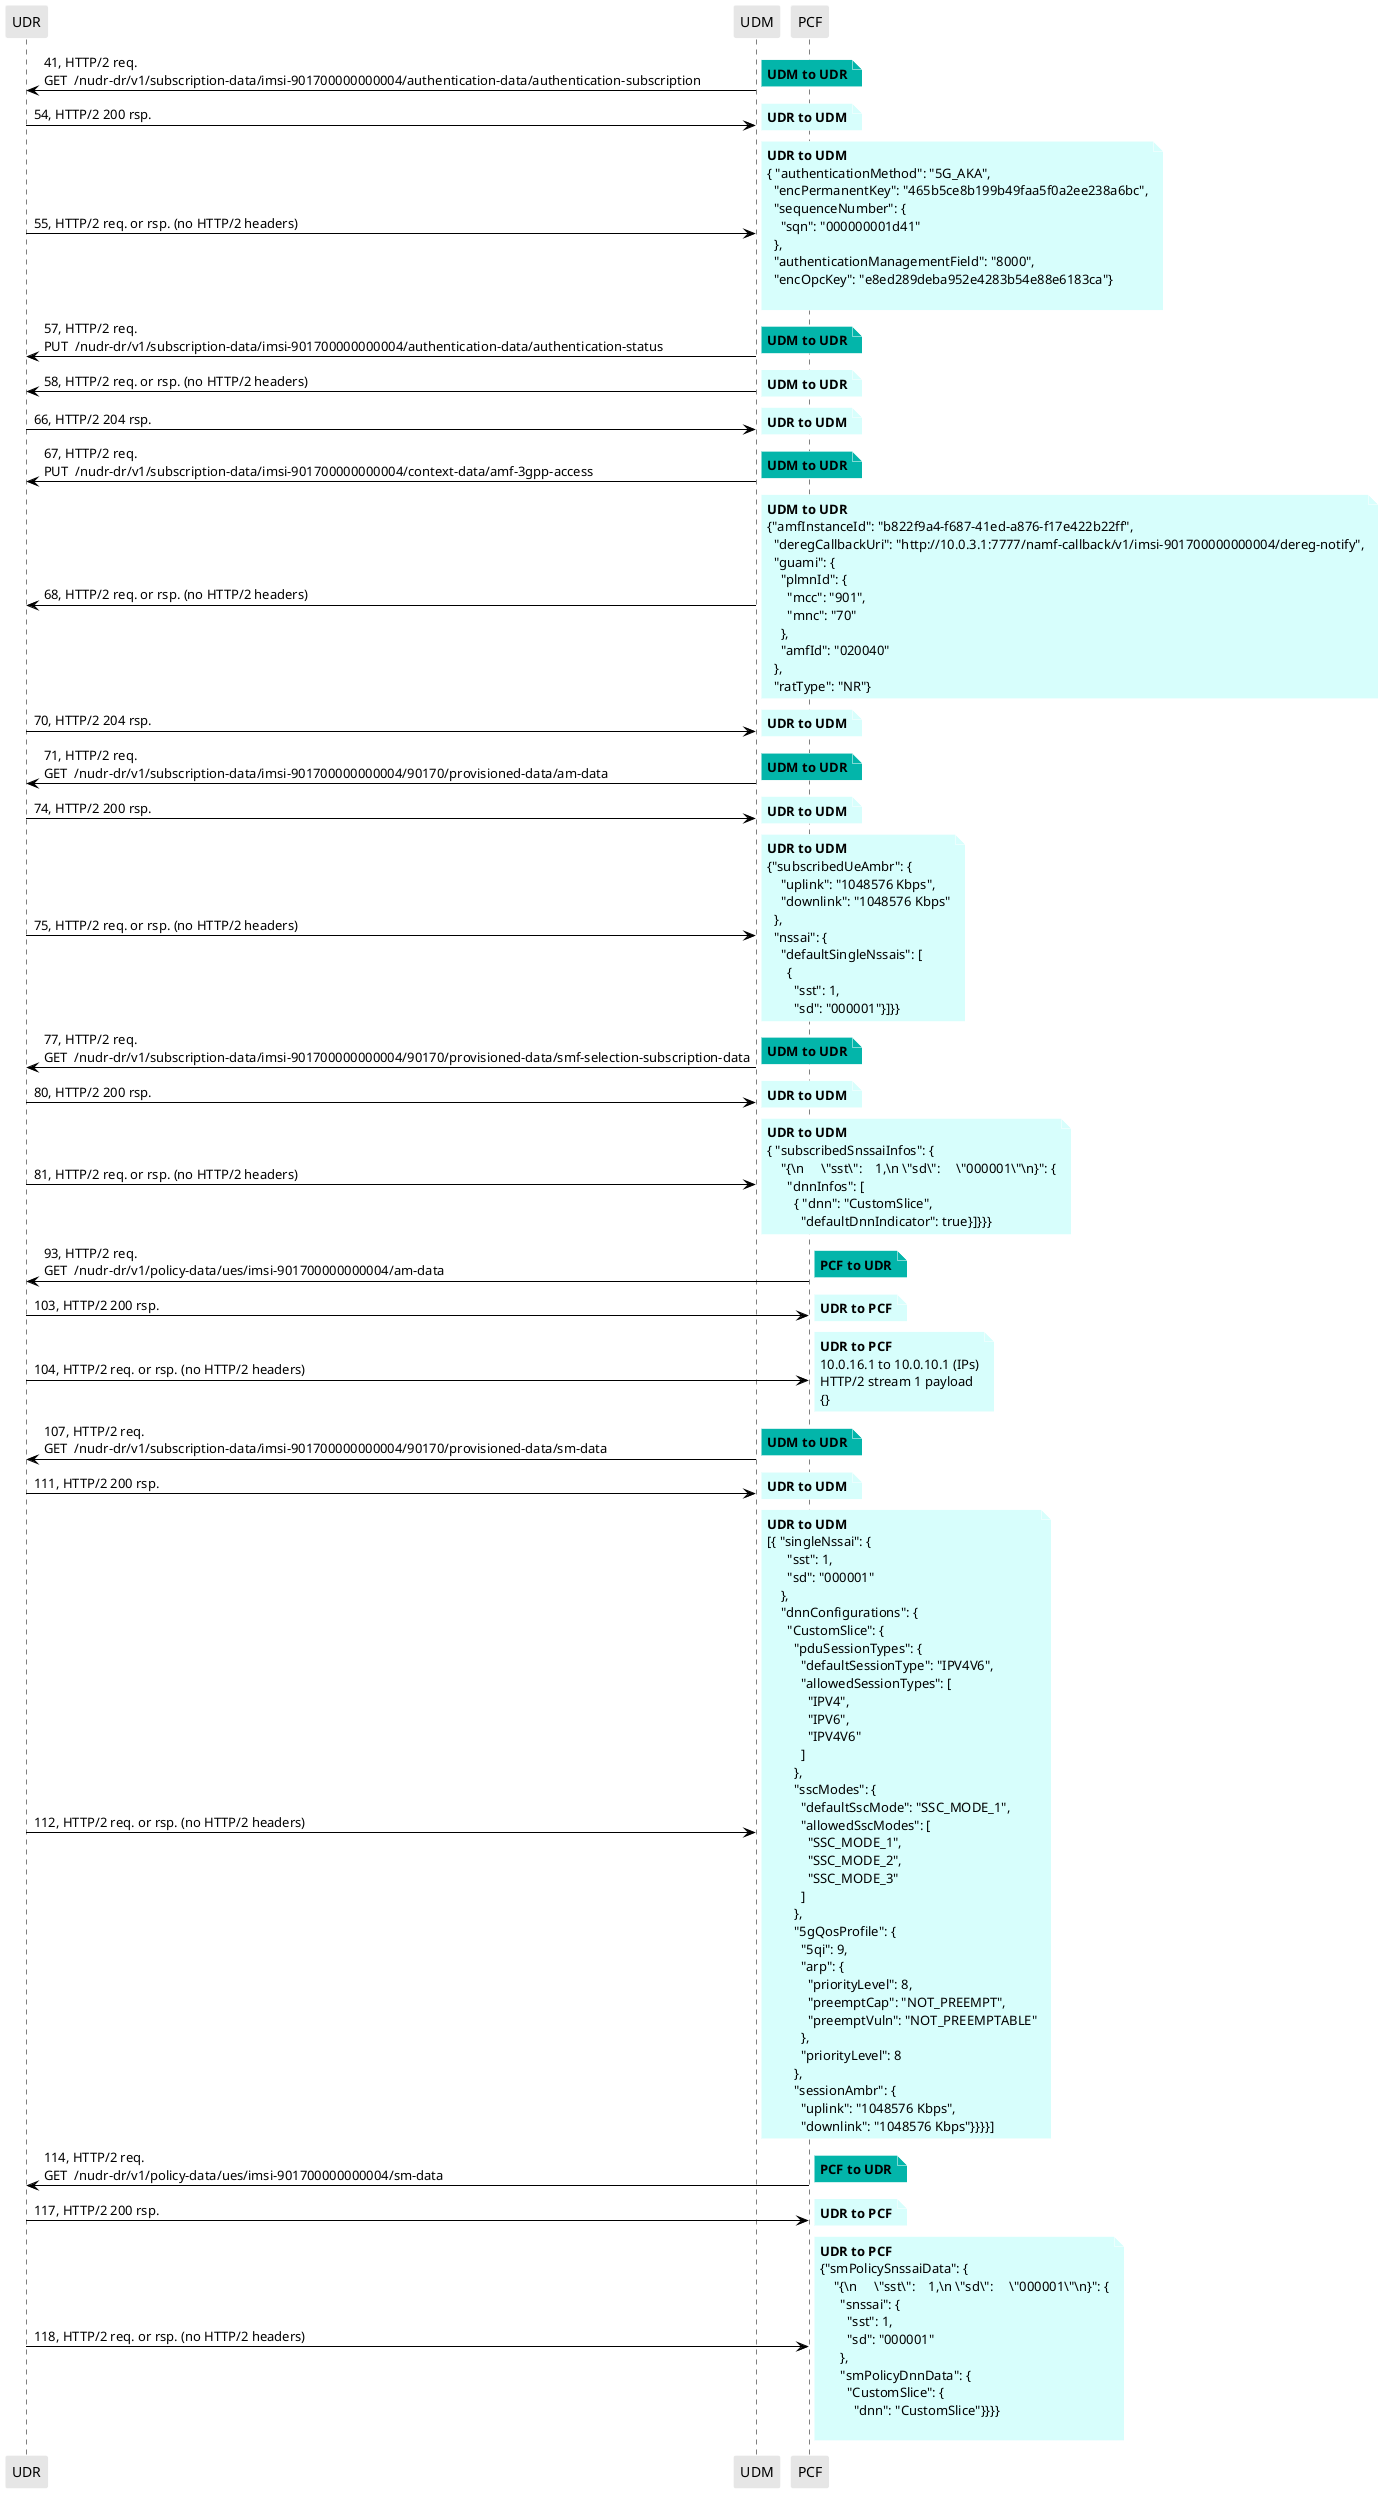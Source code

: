 @startuml
skinparam shadowing false
skinparam NoteBorderColor white
skinparam sequence {
    ArrowColor black
    LifeLineBorderColor black
    LifeLineBackgroundColor black
    ParticipantBorderColor white
    ParticipantBackgroundColor #e6e6e6
}
participant "UDR"
participant "UDM"
participant "PCF"

"UDM" -> "UDR": 41, HTTP/2 req.\nGET  /nudr-dr/v1/subscription-data/imsi-901700000000004/authentication-data/authentication-subscription

note right #03B5AA
**UDM to UDR**
end note

"UDR" -> "UDM": 54, HTTP/2 200 rsp.

note right #D7FEFC
**UDR to UDM**
end note

"UDR" -> "UDM": 55, HTTP/2 req. or rsp. (no HTTP/2 headers)

note right #D7FEFC
**UDR to UDM**
{ "authenticationMethod": "5G_AKA",
  "encPermanentKey": "465b5ce8b199b49faa5f0a2ee238a6bc",
  "sequenceNumber": {
    "sqn": "000000001d41"
  },
  "authenticationManagementField": "8000",
  "encOpcKey": "e8ed289deba952e4283b54e88e6183ca"}

end note

"UDM" -> "UDR": 57, HTTP/2 req.\nPUT  /nudr-dr/v1/subscription-data/imsi-901700000000004/authentication-data/authentication-status

note right #03B5AA
**UDM to UDR**
end note

"UDM" -> "UDR": 58, HTTP/2 req. or rsp. (no HTTP/2 headers)

note right #D7FEFC
**UDM to UDR**
end note

"UDR" -> "UDM": 66, HTTP/2 204 rsp.

note right #D7FEFC
**UDR to UDM**
end note

"UDM" -> "UDR": 67, HTTP/2 req.\nPUT  /nudr-dr/v1/subscription-data/imsi-901700000000004/context-data/amf-3gpp-access

note right #03B5AA
**UDM to UDR**
end note

"UDM" -> "UDR": 68, HTTP/2 req. or rsp. (no HTTP/2 headers)

note right #D7FEFC
**UDM to UDR**
{"amfInstanceId": "b822f9a4-f687-41ed-a876-f17e422b22ff",
  "deregCallbackUri": "http://10.0.3.1:7777/namf-callback/v1/imsi-901700000000004/dereg-notify",
  "guami": {
    "plmnId": {
      "mcc": "901",
      "mnc": "70"
    },
    "amfId": "020040"
  },
  "ratType": "NR"}
end note

"UDR" -> "UDM": 70, HTTP/2 204 rsp.

note right #D7FEFC
**UDR to UDM**
end note

"UDM" -> "UDR": 71, HTTP/2 req.\nGET  /nudr-dr/v1/subscription-data/imsi-901700000000004/90170/provisioned-data/am-data

note right #03B5AA
**UDM to UDR**
end note

"UDR" -> "UDM": 74, HTTP/2 200 rsp.

note right #D7FEFC
**UDR to UDM**
end note

"UDR" -> "UDM": 75, HTTP/2 req. or rsp. (no HTTP/2 headers)

note right #D7FEFC
**UDR to UDM**
{"subscribedUeAmbr": {
    "uplink": "1048576 Kbps",
    "downlink": "1048576 Kbps"
  },
  "nssai": {
    "defaultSingleNssais": [
      {
        "sst": 1,
        "sd": "000001"}]}}
end note

"UDM" -> "UDR": 77, HTTP/2 req.\nGET  /nudr-dr/v1/subscription-data/imsi-901700000000004/90170/provisioned-data/smf-selection-subscription-data

note right #03B5AA
**UDM to UDR**
end note

"UDR" -> "UDM": 80, HTTP/2 200 rsp.

note right #D7FEFC
**UDR to UDM**
end note

"UDR" -> "UDM": 81, HTTP/2 req. or rsp. (no HTTP/2 headers)

note right #D7FEFC
**UDR to UDM**
{ "subscribedSnssaiInfos": {
    "{\n\t\"sst\":\t1,\n\t\"sd\":\t\"000001\"\n}": {
      "dnnInfos": [
        { "dnn": "CustomSlice",
          "defaultDnnIndicator": true}]}}}
end note

"PCF" -> "UDR": 93, HTTP/2 req.\nGET  /nudr-dr/v1/policy-data/ues/imsi-901700000000004/am-data

note right #03B5AA
**PCF to UDR**
end note

"UDR" -> "PCF": 103, HTTP/2 200 rsp.

note right #D7FEFC
**UDR to PCF**
end note

"UDR" -> "PCF": 104, HTTP/2 req. or rsp. (no HTTP/2 headers)

note right #D7FEFC
**UDR to PCF**
10.0.16.1 to 10.0.10.1 (IPs)
HTTP/2 stream 1 payload
{}
end note

"UDM" -> "UDR": 107, HTTP/2 req.\nGET  /nudr-dr/v1/subscription-data/imsi-901700000000004/90170/provisioned-data/sm-data

note right #03B5AA
**UDM to UDR**
end note

"UDR" -> "UDM": 111, HTTP/2 200 rsp.

note right #D7FEFC
**UDR to UDM**
end note

"UDR" -> "UDM": 112, HTTP/2 req. or rsp. (no HTTP/2 headers)

note right #D7FEFC
**UDR to UDM**
[{ "singleNssai": {
      "sst": 1,
      "sd": "000001"
    },
    "dnnConfigurations": {
      "CustomSlice": {
        "pduSessionTypes": {
          "defaultSessionType": "IPV4V6",
          "allowedSessionTypes": [
            "IPV4",
            "IPV6",
            "IPV4V6"
          ]
        },
        "sscModes": {
          "defaultSscMode": "SSC_MODE_1",
          "allowedSscModes": [
            "SSC_MODE_1",
            "SSC_MODE_2",
            "SSC_MODE_3"
          ]
        },
        "5gQosProfile": {
          "5qi": 9,
          "arp": {
            "priorityLevel": 8,
            "preemptCap": "NOT_PREEMPT",
            "preemptVuln": "NOT_PREEMPTABLE"
          },
          "priorityLevel": 8
        },
        "sessionAmbr": {
          "uplink": "1048576 Kbps",
          "downlink": "1048576 Kbps"}}}}]
end note

"PCF" -> "UDR": 114, HTTP/2 req.\nGET  /nudr-dr/v1/policy-data/ues/imsi-901700000000004/sm-data

note right #03B5AA
**PCF to UDR**
end note

"UDR" -> "PCF": 117, HTTP/2 200 rsp.

note right #D7FEFC
**UDR to PCF**
end note

"UDR" -> "PCF": 118, HTTP/2 req. or rsp. (no HTTP/2 headers)

note right #D7FEFC
**UDR to PCF**
{"smPolicySnssaiData": {
    "{\n\t\"sst\":\t1,\n\t\"sd\":\t\"000001\"\n}": {
      "snssai": {
        "sst": 1,
        "sd": "000001"
      },
      "smPolicyDnnData": {
        "CustomSlice": {
          "dnn": "CustomSlice"}}}}

end note

@enduml
